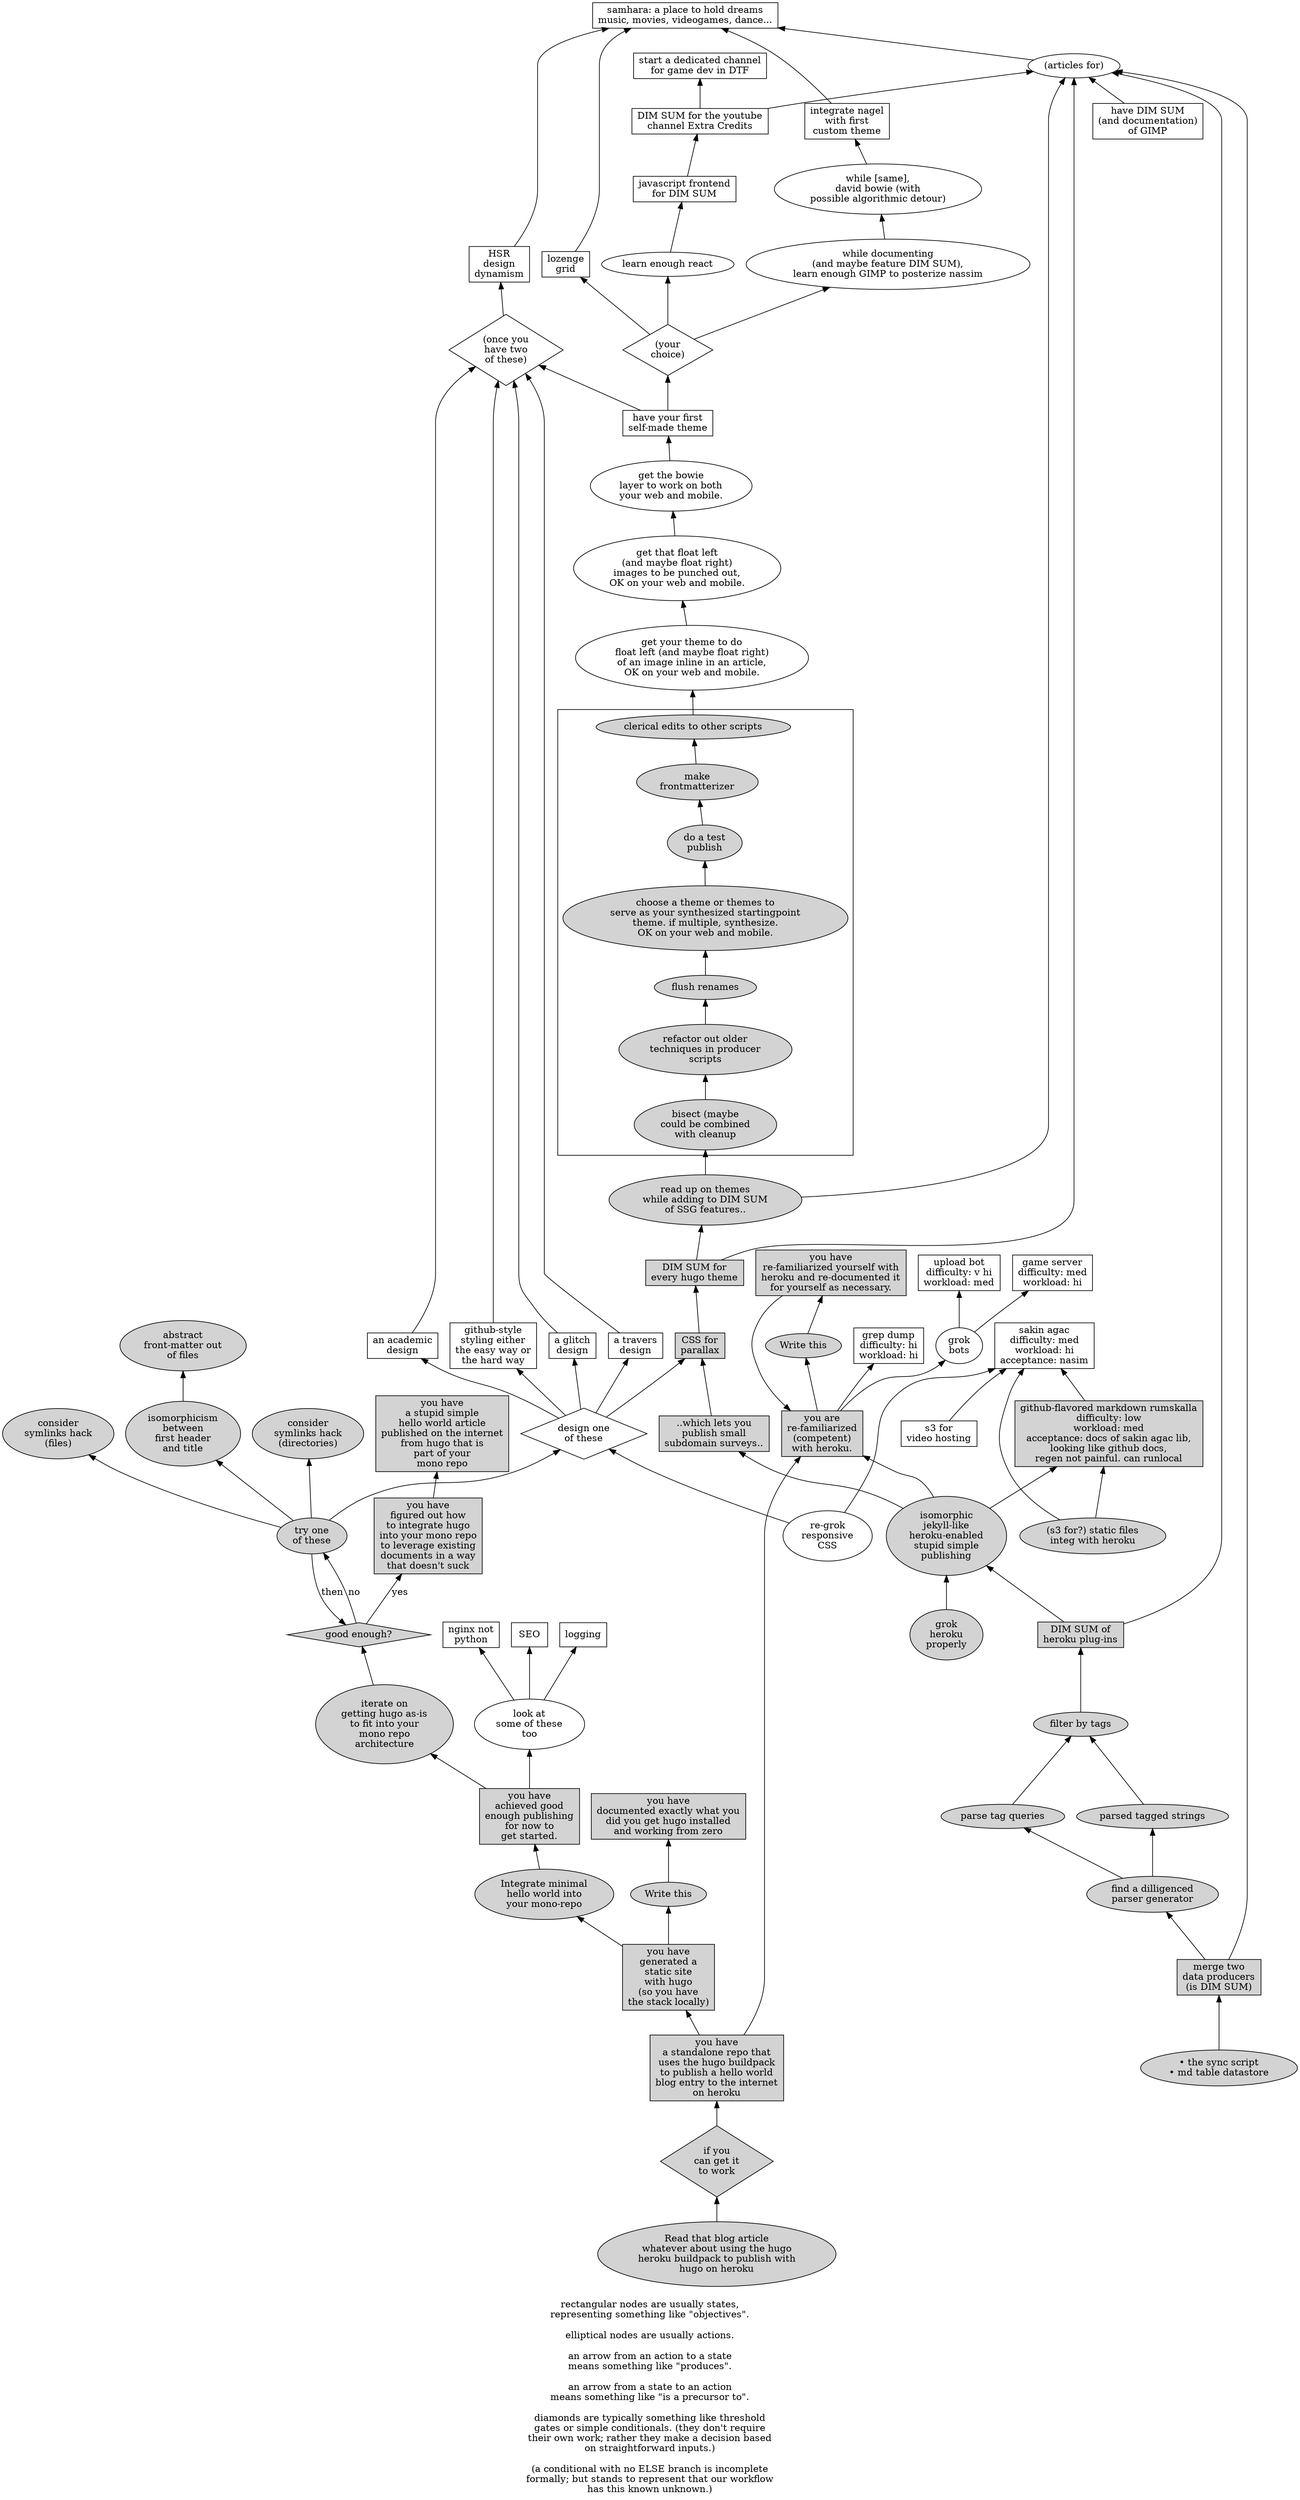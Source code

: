 digraph g {


/* nodes in alphabetical order (disregarding first component) */

n_articles_for[label="(articles for)"
]
n_bots_learn[label="grok
bots
"
]
n_channel_game_dev[label="start a dedicated channel
for game dev in DTF
"
shape=rect
]
n_css_academic[label="an academic
design
"
shape=rect
]
n_css_github[label="github-style
styling either
the easy way or
the hard way
"
shape=rect
]
n_css_glitch[label="a glitch
design
"
shape=rect
]
n_css_parallax[label="CSS for
parallax
"
style=filled
shape=rect
]
n_css_travers[label="a travers
design
"
shape=rect
]
n_chose_pg[label="find a dilligenced
parser generator"
style=filled
]
n_make_css[label="design one
of these
"
shape=diamond
]
n_css_learn_responsive[label="re-grok
responsive
CSS
"
]
n_css_woah[label="HSR
design
dynamism
"
shape=rect
]
n_dim_sum_ec[label="DIM SUM for the youtube
channel Extra Credits
"
shape=rect
]
n_dim_sum_heroku_plug_ins[label="DIM SUM of
heroku plug-ins
"
style=filled
shape=rect
]
n_dim_sum_themes[label="DIM SUM for
every hugo theme
"
style=filled
shape=rect
]
n_filter_by[label="filter by tags"
style=filled
]
n_frontmatter_magic[label="isomorphicism
between
first header
and title
"
style=filled
]
a_frontmatter_yikes[label="abstract
front-matter out
of files
"
style=filled
]
objective_game_server[label="game server
difficulty: med
workload: hi
"
shape=rect
]
n_gather_css[label="(once you
have two
of these)
"
shape=diamond
]
gfm_rumskalla[label="github-flavored markdown rumskalla
difficulty: low
workload: med
acceptance: docs of sakin agac lib,
looking like github docs,
regen not painful. can runlocal
"
style=filled
shape=rect
]
n_gimp_enough[label="have DIM SUM
(and documentation)
of GIMP"
shape=rect
]
n_gimp_enough_050[label="while documenting
(and maybe feature DIM SUM),
learn enough GIMP to posterize nassim
"
]
n_gimp_enough_100[label="while [same],
david bowie (with
possible algorithmic detour)
"
]
objective_grep_dump[label="grep dump
difficulty: hi
workload: hi
"
shape=rect
]
n_have_css[label="have your first
self-made theme
"
shape=rect
]
n_heroku_competency[label="you are
re-familiarized
(competent)
with heroku."
shape=rect
style=filled
]
n_heroku_doc_2[label="you have
re-familiarized yourself with
heroku and re-documented it
for yourself as necessary."
style=filled
shape=rect
]
a_heorku_doc_2[label="Write this"
style=filled
]
n_heroku_grok[label="grok
heroku
properly
"
style=filled
]
n_heroku_monorepo_integrate[label="iterate on
getting hugo as-is
to fit into your
mono repo
architecture"
style=filled
]
n_hosting_static_files[label="(s3 for?) static files
integ with heroku
"
style=filled
]
n_hosting_videos[label="s3 for
video hosting
"
shape=rect
]
n_hugo_buildpack[
label="you have
a standalone repo that
uses the hugo buildpack
to publish a hello world
blog entry to the internet
on heroku"
style=filled
shape=rect
]
yn_hugo_buildpack[
label="if you
can get it
to work"
style=filled
shape=diamond
]
n_hugo_buildpack_read[label="Read that blog article
whatever about using the hugo
heroku buildpack to publish with
hugo on heroku
"
style=filled
]
n_hugo_document[
label="you have
documented exactly what you
did you get hugo installed
and working from zero
"
style=filled
shape=rect
]
a_hugo_document[label="Write this
"
style=filled
]
b_hugo_extras[label="look at
some of these
too
"
]
n_hugo_get_gud[label="try one
of these
"
style=filled
]
n_hugo_hello[
label="you have
a stupid simple
hello world article
published on the internet
from hugo that is
part of your
mono repo
"
style=filled
shape=rect
]
a_hugo_hello[label="Integrate minimal
hello world into
your mono-repo"
style=filled
]
n_hugo_integrate[
label="you have
figured out how
to integrate hugo
into your mono repo
to leverage existing
documents in a way
that doesn't suck"
shape=rect
style=filled
]
n_hugo_made[label="you have
generated a
static site
with hugo
(so you have
the stack locally)"
style=filled
shape=rect
]
n_hugo_published[label="you have
achieved good
enough publishing
for now to
get started."
shape=rect
style=filled
]
n_hugo_symlinks_dirs[label="consider
symlinks hack
(directories)
"
style=filled  /* we didn't technically do it.. */
]
n_hugo_symlinks_files[label="consider
symlinks hack
(files)
"
style=filled
]
n_integrate_nagel_with_first_css[label="integrate nagel
with first
custom theme"
shape=rect
]
n_js_dim[label="javascript frontend
for DIM SUM
"
shape=rect
]
n_logging[label="logging"
shape=rect
]
n_lozenge_have[label="lozenge
grid
"
shape=rect
]
n_nginx[label="nginx not
python
"
shape=rect
]
n_parse_taggings[label="parsed tagged strings"
style=filled
]
n_parse_queries[label="parse tag queries"
style=filled
]
n_publish_dim_sum[label="..which lets you
publish small
subdomain surveys..
"
style=filled
shape=rect
]
yn_publishing_ok[label="good enough?"
style=filled
shape=diamond
]
n_publishing_simple[label=
"isomorphic
jekyll-like
heroku-enabled
stupid simple
publishing
"
style=filled
]
n_react_enough[label="learn enough react"
]
n_read_up_on_themes[label="read up on themes
while adding to DIM SUM
of SSG features..
"
style=filled
]
objective_sakin_agac[label="sakin agac
difficulty: med
workload: hi
acceptance: nasim
"
shape=rect
]
n_samhara[label="samhara: a place to hold dreams
music, movies, videogames, dance..."
shape=rect
]
n_SEO[label="SEO"
shape=rect
]
n_sync[label="• the sync script
• md table datastore
"
style=filled
]
n_temporary_waypoint[label="(your
choice)
"
shape=diamond
]
n_theme_choose[label="choose a theme or themes to
serve as your synthesized startingpoint
theme. if multiple, synthesize.
OK on your web and mobile.
"
style=filled
]
subgraph cluster_sg1 {
n_make_fontmatterizer->n_theme_choose_end
n_do_a_test_publish->n_make_fontmatterizer
n_theme_choose->n_do_a_test_publish
n_renames->n_theme_choose
n_refactor->n_renames
n_theme_choose_begin->n_refactor
n_theme_choose_end[label="clerical edits to other scripts" style=filled]
n_make_fontmatterizer[label="make\nfrontmatterizer" style=filled]
n_do_a_test_publish[label="do a test\npublish" style=filled]
n_theme_choose
n_renames[label="flush renames" style=filled]
n_refactor[label="refactor out older\ntechniques in producer\nscripts" style=filled]
n_theme_choose_begin[label="bisect (maybe\ncould be combined\nwith cleanup" style=filled]
}
n_theme_mine_050[label="get your theme to do
float left (and maybe float right)
of an image inline in an article,
OK on your web and mobile.
"]
n_theme_mine_100[label="get that float left
(and maybe float right)
images to be punched out,
OK on your web and mobile.
"]
n_theme_mine_150[label="get the bowie
layer to work on both
your web and mobile.
"]
objective_upload_bot[label="upload bot
difficulty: v hi
workload: med
"
shape=rect
]
n_use_sync[label="merge two
data producers
(is DIM SUM)
"
style=filled
shape=rect
]


/* relationships in ordered by head node (then tail node) */

n_articles_for->n_samhara
n_bots_learn->objective_game_server
n_bots_learn->objective_upload_bot
n_chose_pg->n_parse_queries
n_chose_pg->n_parse_taggings
n_css_academic->n_gather_css
n_css_github->n_gather_css
n_css_learn_responsive->n_make_css
n_css_learn_responsive->objective_sakin_agac
n_css_glitch->n_gather_css
n_css_parallax->n_dim_sum_themes
n_css_travers->n_gather_css
n_css_woah->n_samhara
n_dim_sum_ec->n_articles_for
n_dim_sum_ec->n_channel_game_dev
n_dim_sum_heroku_plug_ins->n_articles_for
n_dim_sum_heroku_plug_ins->n_publishing_simple
n_dim_sum_themes->n_articles_for
n_dim_sum_themes->n_read_up_on_themes
n_filter_by->n_dim_sum_heroku_plug_ins
n_frontmatter_magic->a_frontmatter_yikes
n_gather_css->n_css_woah
n_gimp_enough->n_articles_for
n_gimp_enough_050->n_gimp_enough_100
n_gimp_enough_100->n_integrate_nagel_with_first_css
gfm_rumskalla->objective_sakin_agac
n_have_css->n_gather_css
n_have_css->n_temporary_waypoint
n_heroku_competency->n_bots_learn
n_heroku_competency->objective_grep_dump
n_heroku_competency->a_heorku_doc_2
n_heroku_doc_2->n_heroku_competency
a_heorku_doc_2->n_heroku_doc_2
n_heroku_grok->n_publishing_simple
n_heroku_monorepo_integrate->yn_publishing_ok
n_hosting_static_files->gfm_rumskalla
n_hosting_static_files->objective_sakin_agac
n_hosting_videos->objective_sakin_agac
n_hugo_get_gud->yn_publishing_ok[label=then]
n_hugo_buildpack->n_heroku_competency
n_hugo_published->n_heroku_monorepo_integrate
yn_hugo_buildpack->n_hugo_buildpack
n_hugo_buildpack->n_hugo_made
n_hugo_buildpack_read->yn_hugo_buildpack
a_hugo_document->n_hugo_document
b_hugo_extras->n_logging
b_hugo_extras->n_nginx
b_hugo_extras->n_SEO
n_hugo_get_gud->n_make_css
n_hugo_get_gud->n_frontmatter_magic
n_hugo_get_gud->n_hugo_symlinks_dirs
n_hugo_get_gud->n_hugo_symlinks_files
a_hugo_hello->n_hugo_published
n_hugo_integrate->n_hugo_hello
n_hugo_made->a_hugo_document
n_hugo_made->a_hugo_hello
n_hugo_published->b_hugo_extras
n_integrate_nagel_with_first_css->n_samhara
n_js_dim->n_dim_sum_ec
n_lozenge_have->n_samhara
n_make_css->n_css_academic
n_make_css->n_css_github
n_make_css->n_css_glitch
n_make_css->n_css_parallax
n_make_css->n_css_travers
n_parse_queries->n_filter_by
n_parse_taggings->n_filter_by
n_publish_dim_sum->n_css_parallax
yn_publishing_ok->n_hugo_get_gud[label=no]
yn_publishing_ok->n_hugo_integrate[label=yes]
n_publishing_simple->gfm_rumskalla
n_publishing_simple->n_heroku_competency
n_publishing_simple->n_publish_dim_sum
n_react_enough->n_js_dim
n_read_up_on_themes->n_theme_choose_begin
n_read_up_on_themes->n_articles_for
n_sync->n_use_sync
n_temporary_waypoint->n_gimp_enough_050
n_temporary_waypoint->n_lozenge_have
n_temporary_waypoint->n_react_enough
n_theme_choose_end->n_theme_mine_050
n_theme_mine_050->n_theme_mine_100
n_theme_mine_100->n_theme_mine_150
n_theme_mine_150->n_have_css
n_use_sync->n_articles_for
n_use_sync->n_chose_pg


rankdir=BT

label="
rectangular nodes are usually states,
representing something like \"objectives\".

elliptical nodes are usually actions.

an arrow from an action to a state
means something like \"produces\".

an arrow from a state to an action
means something like \"is a precursor to\".

diamonds are typically something like threshold
gates or simple conditionals. (they don't require
their own work; rather they make a decision based
on straightforward inputs.)

(a conditional with no ELSE branch is incomplete
formally; but stands to represent that our workflow
has this known unknown.)
"
}
/*
#history-B.4: splice in another graph (not yet merged)
#history-B.3: reverse the order of every arrow ONLY
#history-B.2: normalize node layout, alphabetize assocs (sort of) ONLY
#history-B.1: rename every node ONLY
#historyA.1: big spike
#born.
*/
